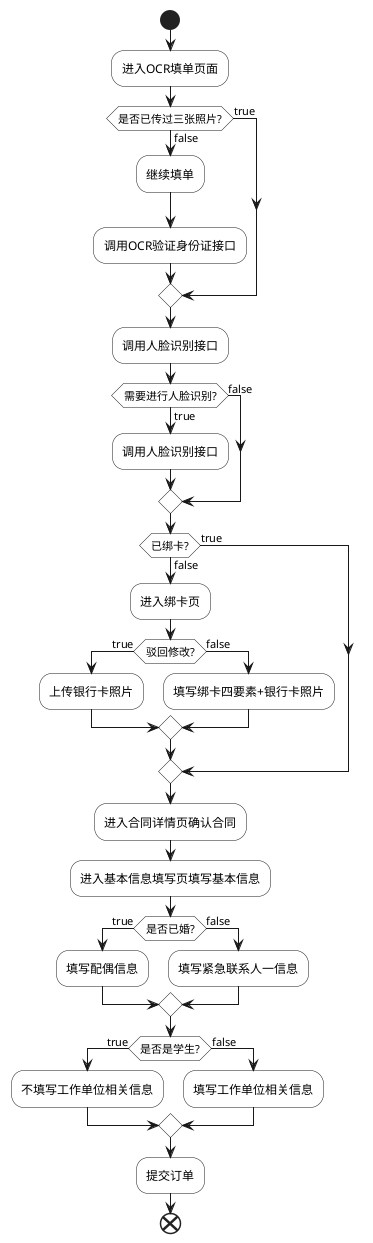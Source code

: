 @startuml 租房填单流程
skinparam handwritten true;
skinparam backgroundColor #FFFFFF;
skinparam activityBackgroundColor #FFFFFF;
start
:进入OCR填单页面;
if (是否已传过三张照片?) then(false)
  :继续填单;
  :调用OCR验证身份证接口;
else(true)
endif
:调用人脸识别接口;
if (需要进行人脸识别?) then(true)
  :调用人脸识别接口;
else(false)
endif
if (已绑卡?) then(false)
  :进入绑卡页;
  if (驳回修改?) then(true)
    :上传银行卡照片;
  else(false)
    :填写绑卡四要素+银行卡照片;
  endif
else(true)
endif
:进入合同详情页确认合同;
:进入基本信息填写页填写基本信息;
if (是否已婚?) then(true)
  :填写配偶信息;
else (false)
  :填写紧急联系人一信息;
endif
if (是否是学生?) then(true)
  :不填写工作单位相关信息;
else (false)
  :填写工作单位相关信息;
endif
:提交订单;
end
@enduml